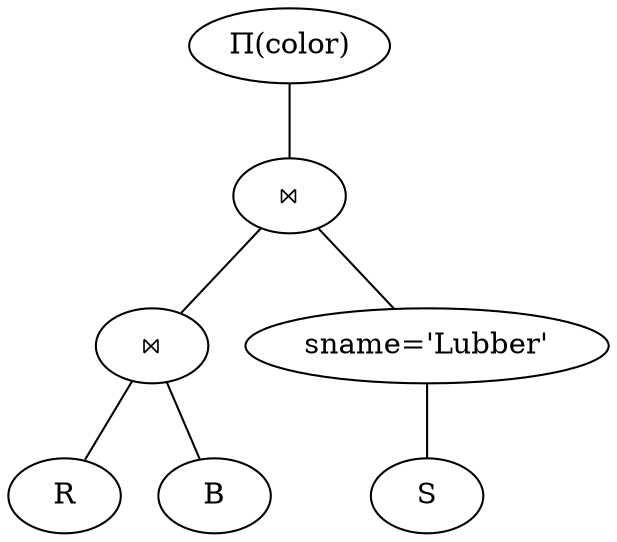 digraph {
    edge[arrowhead="none"];
    "join1" [label="⋈"];
    "join2" [label="⋈"];

    "Π(color)" -> "join1";
    "join1" -> "sname='Lubber'" -> "S";
    "join1" -> "join2";
    "join2" -> "R";
    "join2" -> "B";
}
